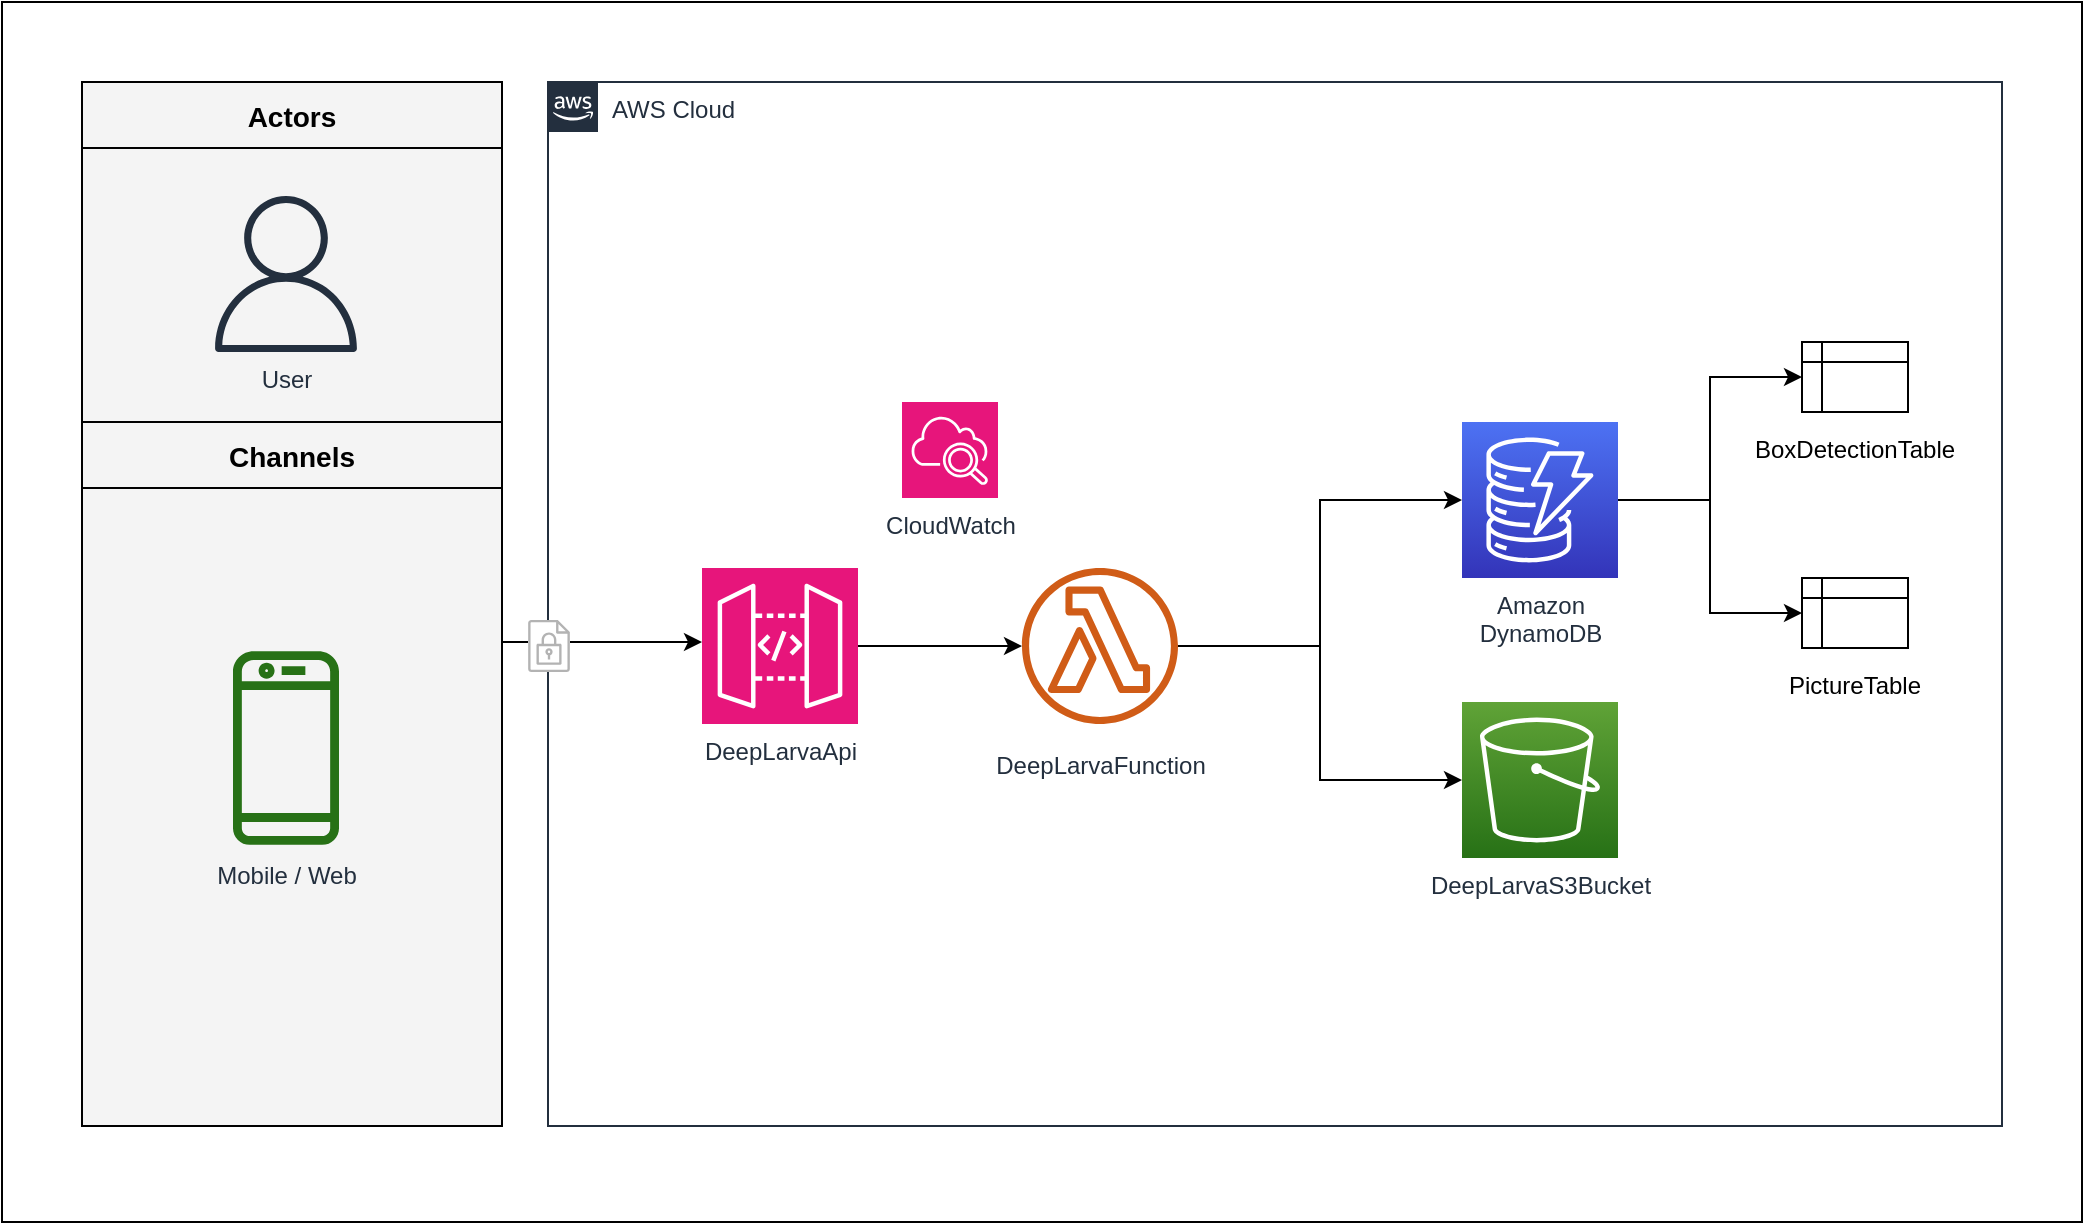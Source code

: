 <mxfile version="24.2.7" type="device">
  <diagram name="Serverless" id="gXFrndpljYc_yu8u8ZHE">
    <mxGraphModel dx="1297" dy="1191" grid="1" gridSize="10" guides="1" tooltips="1" connect="1" arrows="1" fold="1" page="1" pageScale="1" pageWidth="827" pageHeight="1169" math="0" shadow="0">
      <root>
        <mxCell id="NTvKIB88fbcHP-xahjIU-0" />
        <mxCell id="NTvKIB88fbcHP-xahjIU-1" parent="NTvKIB88fbcHP-xahjIU-0" />
        <mxCell id="Z9voCLo_A3uMdJxRj9Bj-1" value="" style="rounded=0;whiteSpace=wrap;html=1;" vertex="1" parent="NTvKIB88fbcHP-xahjIU-1">
          <mxGeometry width="1040" height="610" as="geometry" />
        </mxCell>
        <mxCell id="Z9voCLo_A3uMdJxRj9Bj-2" value="AWS Cloud" style="points=[[0,0],[0.25,0],[0.5,0],[0.75,0],[1,0],[1,0.25],[1,0.5],[1,0.75],[1,1],[0.75,1],[0.5,1],[0.25,1],[0,1],[0,0.75],[0,0.5],[0,0.25]];outlineConnect=0;gradientColor=none;html=1;whiteSpace=wrap;fontSize=12;fontStyle=0;shape=mxgraph.aws4.group;grIcon=mxgraph.aws4.group_aws_cloud_alt;strokeColor=#232F3E;fillColor=none;verticalAlign=top;align=left;spacingLeft=30;fontColor=#232F3E;dashed=0;labelBackgroundColor=none;container=1;pointerEvents=0;collapsible=0;recursiveResize=0;" vertex="1" parent="NTvKIB88fbcHP-xahjIU-1">
          <mxGeometry x="273" y="40" width="727" height="522" as="geometry" />
        </mxCell>
        <mxCell id="Z9voCLo_A3uMdJxRj9Bj-3" value="DeepLarvaS3Bucket" style="outlineConnect=0;fontColor=#232F3E;gradientColor=#60A337;gradientDirection=north;fillColor=#277116;strokeColor=#ffffff;dashed=0;verticalLabelPosition=bottom;verticalAlign=top;align=center;html=1;fontSize=12;fontStyle=0;aspect=fixed;shape=mxgraph.aws4.resourceIcon;resIcon=mxgraph.aws4.s3;labelBackgroundColor=none;" vertex="1" parent="Z9voCLo_A3uMdJxRj9Bj-2">
          <mxGeometry x="457" y="310" width="78" height="78" as="geometry" />
        </mxCell>
        <mxCell id="Z9voCLo_A3uMdJxRj9Bj-4" style="edgeStyle=orthogonalEdgeStyle;rounded=0;orthogonalLoop=1;jettySize=auto;html=1;entryX=0;entryY=0.5;entryDx=0;entryDy=0;" edge="1" parent="Z9voCLo_A3uMdJxRj9Bj-2" source="Z9voCLo_A3uMdJxRj9Bj-6" target="Z9voCLo_A3uMdJxRj9Bj-7">
          <mxGeometry relative="1" as="geometry" />
        </mxCell>
        <mxCell id="Z9voCLo_A3uMdJxRj9Bj-5" style="edgeStyle=orthogonalEdgeStyle;rounded=0;orthogonalLoop=1;jettySize=auto;html=1;" edge="1" parent="Z9voCLo_A3uMdJxRj9Bj-2" source="Z9voCLo_A3uMdJxRj9Bj-6" target="Z9voCLo_A3uMdJxRj9Bj-8">
          <mxGeometry relative="1" as="geometry" />
        </mxCell>
        <mxCell id="Z9voCLo_A3uMdJxRj9Bj-6" value="Amazon&lt;br&gt;DynamoDB&lt;br&gt;" style="outlineConnect=0;fontColor=#232F3E;gradientColor=#4D72F3;gradientDirection=north;fillColor=#3334B9;strokeColor=#ffffff;dashed=0;verticalLabelPosition=bottom;verticalAlign=top;align=center;html=1;fontSize=12;fontStyle=0;aspect=fixed;shape=mxgraph.aws4.resourceIcon;resIcon=mxgraph.aws4.dynamodb;labelBackgroundColor=#ffffff;" vertex="1" parent="Z9voCLo_A3uMdJxRj9Bj-2">
          <mxGeometry x="457.0" y="170.0" width="78" height="78" as="geometry" />
        </mxCell>
        <mxCell id="Z9voCLo_A3uMdJxRj9Bj-7" value="&lt;div&gt;&lt;br&gt;&lt;/div&gt;&lt;div&gt;&lt;br&gt;&lt;/div&gt;&lt;div&gt;&lt;br&gt;&lt;/div&gt;&lt;div&gt;&lt;br&gt;&lt;/div&gt;&lt;div&gt;&lt;br&gt;&lt;/div&gt;&lt;div&gt;BoxDetectionTable&lt;br&gt;&lt;/div&gt;" style="shape=internalStorage;whiteSpace=wrap;html=1;backgroundOutline=1;dx=10;dy=10;" vertex="1" parent="Z9voCLo_A3uMdJxRj9Bj-2">
          <mxGeometry x="627" y="130" width="53" height="35" as="geometry" />
        </mxCell>
        <mxCell id="Z9voCLo_A3uMdJxRj9Bj-8" value="&lt;div&gt;&lt;br&gt;&lt;/div&gt;&lt;div&gt;&lt;br&gt;&lt;/div&gt;&lt;div&gt;&lt;br&gt;&lt;/div&gt;&lt;div&gt;&lt;br&gt;&lt;/div&gt;&lt;div&gt;&lt;br&gt;&lt;/div&gt;&lt;div&gt;PictureTable&lt;br&gt;&lt;/div&gt;" style="shape=internalStorage;whiteSpace=wrap;html=1;backgroundOutline=1;dx=10;dy=10;" vertex="1" parent="Z9voCLo_A3uMdJxRj9Bj-2">
          <mxGeometry x="627" y="248" width="53" height="35" as="geometry" />
        </mxCell>
        <mxCell id="Z9voCLo_A3uMdJxRj9Bj-9" style="edgeStyle=orthogonalEdgeStyle;rounded=0;orthogonalLoop=1;jettySize=auto;html=1;" edge="1" parent="Z9voCLo_A3uMdJxRj9Bj-2" source="Z9voCLo_A3uMdJxRj9Bj-10" target="Z9voCLo_A3uMdJxRj9Bj-13">
          <mxGeometry relative="1" as="geometry" />
        </mxCell>
        <mxCell id="Z9voCLo_A3uMdJxRj9Bj-10" value="DeepLarvaApi" style="sketch=0;points=[[0,0,0],[0.25,0,0],[0.5,0,0],[0.75,0,0],[1,0,0],[0,1,0],[0.25,1,0],[0.5,1,0],[0.75,1,0],[1,1,0],[0,0.25,0],[0,0.5,0],[0,0.75,0],[1,0.25,0],[1,0.5,0],[1,0.75,0]];outlineConnect=0;fontColor=#232F3E;fillColor=#E7157B;strokeColor=#ffffff;dashed=0;verticalLabelPosition=bottom;verticalAlign=top;align=center;html=1;fontSize=12;fontStyle=0;aspect=fixed;shape=mxgraph.aws4.resourceIcon;resIcon=mxgraph.aws4.api_gateway;" vertex="1" parent="Z9voCLo_A3uMdJxRj9Bj-2">
          <mxGeometry x="77" y="243" width="78" height="78" as="geometry" />
        </mxCell>
        <mxCell id="Z9voCLo_A3uMdJxRj9Bj-11" style="edgeStyle=orthogonalEdgeStyle;rounded=0;orthogonalLoop=1;jettySize=auto;html=1;" edge="1" parent="Z9voCLo_A3uMdJxRj9Bj-2" source="Z9voCLo_A3uMdJxRj9Bj-13" target="Z9voCLo_A3uMdJxRj9Bj-6">
          <mxGeometry relative="1" as="geometry" />
        </mxCell>
        <mxCell id="Z9voCLo_A3uMdJxRj9Bj-12" style="edgeStyle=orthogonalEdgeStyle;rounded=0;orthogonalLoop=1;jettySize=auto;html=1;" edge="1" parent="Z9voCLo_A3uMdJxRj9Bj-2" source="Z9voCLo_A3uMdJxRj9Bj-13" target="Z9voCLo_A3uMdJxRj9Bj-3">
          <mxGeometry relative="1" as="geometry" />
        </mxCell>
        <mxCell id="Z9voCLo_A3uMdJxRj9Bj-13" value="DeepLarvaFunction" style="outlineConnect=0;fontColor=#232F3E;gradientColor=none;fillColor=#D05C17;strokeColor=none;dashed=0;verticalLabelPosition=bottom;verticalAlign=top;align=center;html=1;fontSize=12;fontStyle=0;aspect=fixed;pointerEvents=1;shape=mxgraph.aws4.lambda_function;labelBackgroundColor=#ffffff;spacingTop=7;" vertex="1" parent="Z9voCLo_A3uMdJxRj9Bj-2">
          <mxGeometry x="237" y="243.0" width="78" height="78" as="geometry" />
        </mxCell>
        <mxCell id="Z9voCLo_A3uMdJxRj9Bj-14" value="CloudWatch" style="sketch=0;points=[[0,0,0],[0.25,0,0],[0.5,0,0],[0.75,0,0],[1,0,0],[0,1,0],[0.25,1,0],[0.5,1,0],[0.75,1,0],[1,1,0],[0,0.25,0],[0,0.5,0],[0,0.75,0],[1,0.25,0],[1,0.5,0],[1,0.75,0]];points=[[0,0,0],[0.25,0,0],[0.5,0,0],[0.75,0,0],[1,0,0],[0,1,0],[0.25,1,0],[0.5,1,0],[0.75,1,0],[1,1,0],[0,0.25,0],[0,0.5,0],[0,0.75,0],[1,0.25,0],[1,0.5,0],[1,0.75,0]];outlineConnect=0;fontColor=#232F3E;fillColor=#E7157B;strokeColor=#ffffff;dashed=0;verticalLabelPosition=bottom;verticalAlign=top;align=center;html=1;fontSize=12;fontStyle=0;aspect=fixed;shape=mxgraph.aws4.resourceIcon;resIcon=mxgraph.aws4.cloudwatch_2;" vertex="1" parent="Z9voCLo_A3uMdJxRj9Bj-2">
          <mxGeometry x="177" y="160" width="48" height="48" as="geometry" />
        </mxCell>
        <mxCell id="Z9voCLo_A3uMdJxRj9Bj-15" value="Actors" style="swimlane;fontSize=14;align=center;swimlaneFillColor=#f4f4f4;fillColor=#f4f4f4;startSize=33;container=1;pointerEvents=0;collapsible=0;recursiveResize=0;" vertex="1" parent="NTvKIB88fbcHP-xahjIU-1">
          <mxGeometry x="40" y="40" width="210" height="177" as="geometry" />
        </mxCell>
        <mxCell id="Z9voCLo_A3uMdJxRj9Bj-16" value="User" style="outlineConnect=0;fontColor=#232F3E;gradientColor=none;fillColor=#232F3E;strokeColor=none;dashed=0;verticalLabelPosition=bottom;verticalAlign=top;align=center;html=1;fontSize=12;fontStyle=0;aspect=fixed;pointerEvents=1;shape=mxgraph.aws4.user;labelBackgroundColor=none;" vertex="1" parent="Z9voCLo_A3uMdJxRj9Bj-15">
          <mxGeometry x="63" y="57" width="78" height="78" as="geometry" />
        </mxCell>
        <mxCell id="Z9voCLo_A3uMdJxRj9Bj-17" style="edgeStyle=orthogonalEdgeStyle;rounded=0;orthogonalLoop=1;jettySize=auto;html=1;" edge="1" parent="NTvKIB88fbcHP-xahjIU-1" source="Z9voCLo_A3uMdJxRj9Bj-18" target="Z9voCLo_A3uMdJxRj9Bj-10">
          <mxGeometry relative="1" as="geometry">
            <Array as="points">
              <mxPoint x="330" y="320" />
              <mxPoint x="330" y="320" />
            </Array>
          </mxGeometry>
        </mxCell>
        <mxCell id="Z9voCLo_A3uMdJxRj9Bj-18" value="Channels" style="swimlane;fontSize=14;align=center;swimlaneFillColor=#f4f4f4;fillColor=#f4f4f4;startSize=33;container=1;pointerEvents=0;collapsible=0;recursiveResize=0;" vertex="1" parent="NTvKIB88fbcHP-xahjIU-1">
          <mxGeometry x="40" y="210" width="210" height="352" as="geometry" />
        </mxCell>
        <mxCell id="Z9voCLo_A3uMdJxRj9Bj-19" value="Mobile / Web" style="outlineConnect=0;fontColor=#232F3E;gradientColor=none;strokeColor=none;fillColor=#277116;dashed=0;verticalLabelPosition=bottom;verticalAlign=top;align=center;html=1;fontSize=12;fontStyle=0;shape=mxgraph.aws4.mobile_client;labelBackgroundColor=none;" vertex="1" parent="Z9voCLo_A3uMdJxRj9Bj-18">
          <mxGeometry x="75.5" y="113" width="53" height="100" as="geometry" />
        </mxCell>
        <mxCell id="Z9voCLo_A3uMdJxRj9Bj-20" value="" style="group" vertex="1" connectable="0" parent="NTvKIB88fbcHP-xahjIU-1">
          <mxGeometry x="263.0" y="309" width="21" height="26" as="geometry" />
        </mxCell>
        <mxCell id="Z9voCLo_A3uMdJxRj9Bj-21" value="" style="rounded=0;whiteSpace=wrap;html=1;labelBackgroundColor=#ffffff;fontSize=14;align=center;strokeColor=none;" vertex="1" parent="Z9voCLo_A3uMdJxRj9Bj-20">
          <mxGeometry width="21" height="26" as="geometry" />
        </mxCell>
        <mxCell id="Z9voCLo_A3uMdJxRj9Bj-22" value="" style="outlineConnect=0;fontColor=#232F3E;gradientColor=none;fillColor=#B3B3B3;strokeColor=none;dashed=0;verticalLabelPosition=bottom;verticalAlign=top;align=center;html=1;fontSize=12;fontStyle=0;aspect=fixed;pointerEvents=1;shape=mxgraph.aws4.encrypted_data;labelBackgroundColor=#ffffff;" vertex="1" parent="Z9voCLo_A3uMdJxRj9Bj-20">
          <mxGeometry width="21" height="26" as="geometry" />
        </mxCell>
      </root>
    </mxGraphModel>
  </diagram>
</mxfile>
